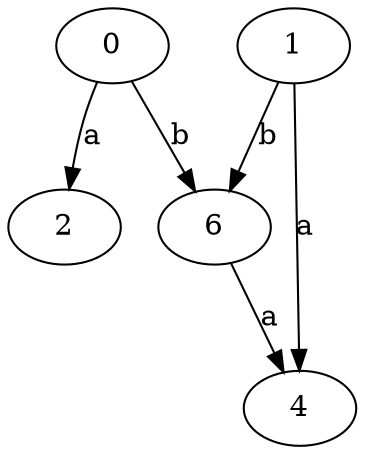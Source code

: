 strict digraph  {
0;
1;
2;
4;
6;
0 -> 2  [label=a];
0 -> 6  [label=b];
1 -> 4  [label=a];
1 -> 6  [label=b];
6 -> 4  [label=a];
}
